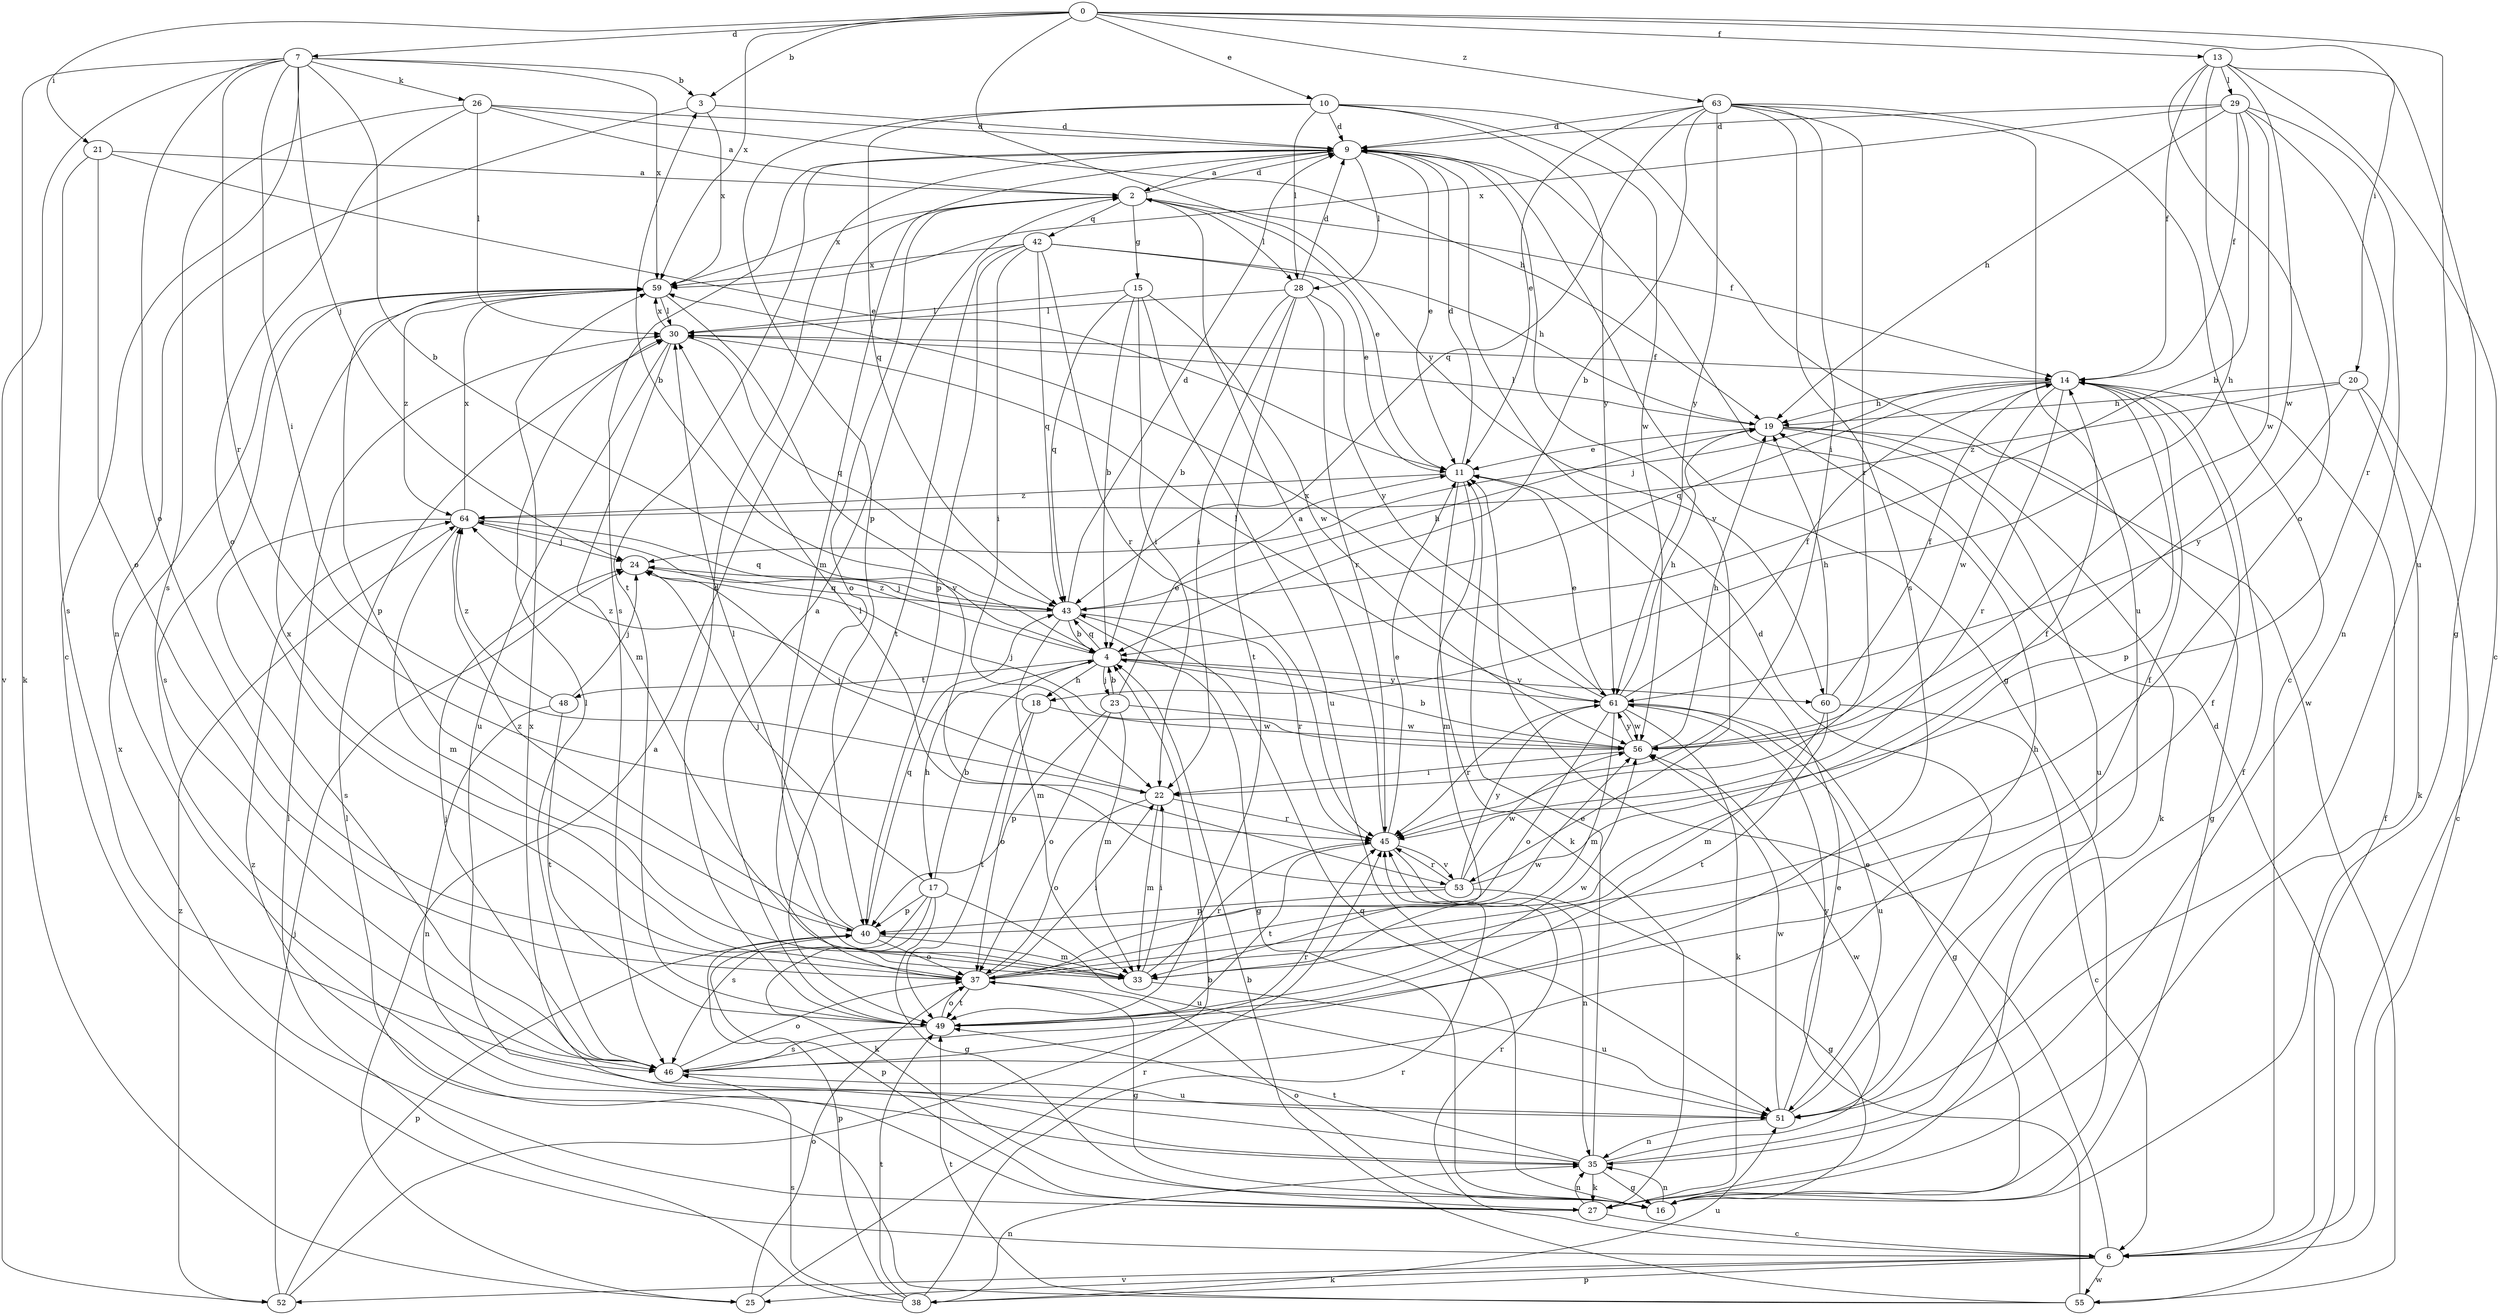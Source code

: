 strict digraph  {
0;
2;
3;
4;
6;
7;
9;
10;
11;
13;
14;
15;
16;
17;
18;
19;
20;
21;
22;
23;
24;
25;
26;
27;
28;
29;
30;
33;
35;
37;
38;
40;
42;
43;
45;
46;
48;
49;
51;
52;
53;
55;
56;
59;
60;
61;
63;
64;
0 -> 3  [label=b];
0 -> 7  [label=d];
0 -> 10  [label=e];
0 -> 13  [label=f];
0 -> 20  [label=i];
0 -> 21  [label=i];
0 -> 51  [label=u];
0 -> 59  [label=x];
0 -> 60  [label=y];
0 -> 63  [label=z];
2 -> 9  [label=d];
2 -> 11  [label=e];
2 -> 14  [label=f];
2 -> 15  [label=g];
2 -> 28  [label=l];
2 -> 37  [label=o];
2 -> 42  [label=q];
2 -> 59  [label=x];
3 -> 9  [label=d];
3 -> 35  [label=n];
3 -> 59  [label=x];
4 -> 3  [label=b];
4 -> 17  [label=h];
4 -> 18  [label=h];
4 -> 23  [label=j];
4 -> 43  [label=q];
4 -> 48  [label=t];
4 -> 60  [label=y];
4 -> 61  [label=y];
4 -> 64  [label=z];
6 -> 11  [label=e];
6 -> 14  [label=f];
6 -> 25  [label=k];
6 -> 38  [label=p];
6 -> 45  [label=r];
6 -> 52  [label=v];
6 -> 55  [label=w];
7 -> 3  [label=b];
7 -> 4  [label=b];
7 -> 6  [label=c];
7 -> 22  [label=i];
7 -> 24  [label=j];
7 -> 25  [label=k];
7 -> 26  [label=k];
7 -> 37  [label=o];
7 -> 45  [label=r];
7 -> 52  [label=v];
7 -> 59  [label=x];
9 -> 2  [label=a];
9 -> 11  [label=e];
9 -> 16  [label=g];
9 -> 28  [label=l];
9 -> 33  [label=m];
9 -> 46  [label=s];
9 -> 49  [label=t];
9 -> 53  [label=v];
10 -> 9  [label=d];
10 -> 28  [label=l];
10 -> 40  [label=p];
10 -> 43  [label=q];
10 -> 55  [label=w];
10 -> 56  [label=w];
10 -> 61  [label=y];
11 -> 9  [label=d];
11 -> 27  [label=k];
11 -> 33  [label=m];
11 -> 64  [label=z];
13 -> 6  [label=c];
13 -> 14  [label=f];
13 -> 16  [label=g];
13 -> 18  [label=h];
13 -> 29  [label=l];
13 -> 37  [label=o];
13 -> 56  [label=w];
14 -> 19  [label=h];
14 -> 24  [label=j];
14 -> 40  [label=p];
14 -> 43  [label=q];
14 -> 45  [label=r];
14 -> 56  [label=w];
15 -> 4  [label=b];
15 -> 22  [label=i];
15 -> 30  [label=l];
15 -> 43  [label=q];
15 -> 51  [label=u];
15 -> 56  [label=w];
16 -> 35  [label=n];
16 -> 37  [label=o];
16 -> 43  [label=q];
17 -> 4  [label=b];
17 -> 16  [label=g];
17 -> 24  [label=j];
17 -> 27  [label=k];
17 -> 40  [label=p];
17 -> 46  [label=s];
17 -> 51  [label=u];
18 -> 37  [label=o];
18 -> 49  [label=t];
18 -> 56  [label=w];
18 -> 64  [label=z];
19 -> 11  [label=e];
19 -> 16  [label=g];
19 -> 27  [label=k];
19 -> 30  [label=l];
19 -> 51  [label=u];
20 -> 6  [label=c];
20 -> 19  [label=h];
20 -> 27  [label=k];
20 -> 61  [label=y];
20 -> 64  [label=z];
21 -> 2  [label=a];
21 -> 11  [label=e];
21 -> 37  [label=o];
21 -> 46  [label=s];
22 -> 24  [label=j];
22 -> 33  [label=m];
22 -> 37  [label=o];
22 -> 45  [label=r];
23 -> 4  [label=b];
23 -> 11  [label=e];
23 -> 33  [label=m];
23 -> 37  [label=o];
23 -> 40  [label=p];
23 -> 56  [label=w];
24 -> 43  [label=q];
25 -> 2  [label=a];
25 -> 37  [label=o];
25 -> 45  [label=r];
26 -> 2  [label=a];
26 -> 9  [label=d];
26 -> 19  [label=h];
26 -> 30  [label=l];
26 -> 37  [label=o];
26 -> 46  [label=s];
27 -> 6  [label=c];
27 -> 35  [label=n];
27 -> 40  [label=p];
27 -> 59  [label=x];
27 -> 64  [label=z];
28 -> 4  [label=b];
28 -> 9  [label=d];
28 -> 22  [label=i];
28 -> 30  [label=l];
28 -> 45  [label=r];
28 -> 49  [label=t];
28 -> 61  [label=y];
29 -> 4  [label=b];
29 -> 9  [label=d];
29 -> 14  [label=f];
29 -> 19  [label=h];
29 -> 35  [label=n];
29 -> 45  [label=r];
29 -> 56  [label=w];
29 -> 59  [label=x];
30 -> 14  [label=f];
30 -> 33  [label=m];
30 -> 43  [label=q];
30 -> 51  [label=u];
30 -> 59  [label=x];
33 -> 22  [label=i];
33 -> 45  [label=r];
33 -> 51  [label=u];
33 -> 59  [label=x];
35 -> 11  [label=e];
35 -> 14  [label=f];
35 -> 16  [label=g];
35 -> 27  [label=k];
35 -> 49  [label=t];
35 -> 56  [label=w];
35 -> 59  [label=x];
37 -> 14  [label=f];
37 -> 16  [label=g];
37 -> 22  [label=i];
37 -> 49  [label=t];
37 -> 56  [label=w];
38 -> 30  [label=l];
38 -> 35  [label=n];
38 -> 40  [label=p];
38 -> 45  [label=r];
38 -> 46  [label=s];
38 -> 49  [label=t];
38 -> 51  [label=u];
40 -> 30  [label=l];
40 -> 33  [label=m];
40 -> 37  [label=o];
40 -> 43  [label=q];
40 -> 64  [label=z];
42 -> 11  [label=e];
42 -> 19  [label=h];
42 -> 22  [label=i];
42 -> 40  [label=p];
42 -> 43  [label=q];
42 -> 45  [label=r];
42 -> 49  [label=t];
42 -> 59  [label=x];
43 -> 4  [label=b];
43 -> 9  [label=d];
43 -> 16  [label=g];
43 -> 19  [label=h];
43 -> 24  [label=j];
43 -> 33  [label=m];
43 -> 45  [label=r];
45 -> 2  [label=a];
45 -> 11  [label=e];
45 -> 35  [label=n];
45 -> 49  [label=t];
45 -> 53  [label=v];
46 -> 19  [label=h];
46 -> 24  [label=j];
46 -> 30  [label=l];
46 -> 37  [label=o];
46 -> 45  [label=r];
46 -> 51  [label=u];
48 -> 24  [label=j];
48 -> 35  [label=n];
48 -> 49  [label=t];
48 -> 64  [label=z];
49 -> 2  [label=a];
49 -> 9  [label=d];
49 -> 14  [label=f];
49 -> 37  [label=o];
49 -> 46  [label=s];
49 -> 56  [label=w];
51 -> 9  [label=d];
51 -> 35  [label=n];
51 -> 56  [label=w];
51 -> 61  [label=y];
52 -> 4  [label=b];
52 -> 24  [label=j];
52 -> 40  [label=p];
52 -> 64  [label=z];
53 -> 14  [label=f];
53 -> 16  [label=g];
53 -> 30  [label=l];
53 -> 40  [label=p];
53 -> 45  [label=r];
53 -> 56  [label=w];
53 -> 61  [label=y];
55 -> 4  [label=b];
55 -> 9  [label=d];
55 -> 11  [label=e];
55 -> 30  [label=l];
55 -> 49  [label=t];
56 -> 4  [label=b];
56 -> 19  [label=h];
56 -> 22  [label=i];
56 -> 24  [label=j];
56 -> 61  [label=y];
59 -> 30  [label=l];
59 -> 40  [label=p];
59 -> 46  [label=s];
59 -> 53  [label=v];
59 -> 64  [label=z];
60 -> 6  [label=c];
60 -> 14  [label=f];
60 -> 19  [label=h];
60 -> 33  [label=m];
60 -> 49  [label=t];
61 -> 11  [label=e];
61 -> 14  [label=f];
61 -> 16  [label=g];
61 -> 19  [label=h];
61 -> 27  [label=k];
61 -> 30  [label=l];
61 -> 33  [label=m];
61 -> 37  [label=o];
61 -> 45  [label=r];
61 -> 51  [label=u];
61 -> 56  [label=w];
61 -> 59  [label=x];
63 -> 4  [label=b];
63 -> 6  [label=c];
63 -> 9  [label=d];
63 -> 11  [label=e];
63 -> 22  [label=i];
63 -> 43  [label=q];
63 -> 45  [label=r];
63 -> 46  [label=s];
63 -> 51  [label=u];
63 -> 61  [label=y];
64 -> 24  [label=j];
64 -> 33  [label=m];
64 -> 43  [label=q];
64 -> 46  [label=s];
64 -> 59  [label=x];
}
